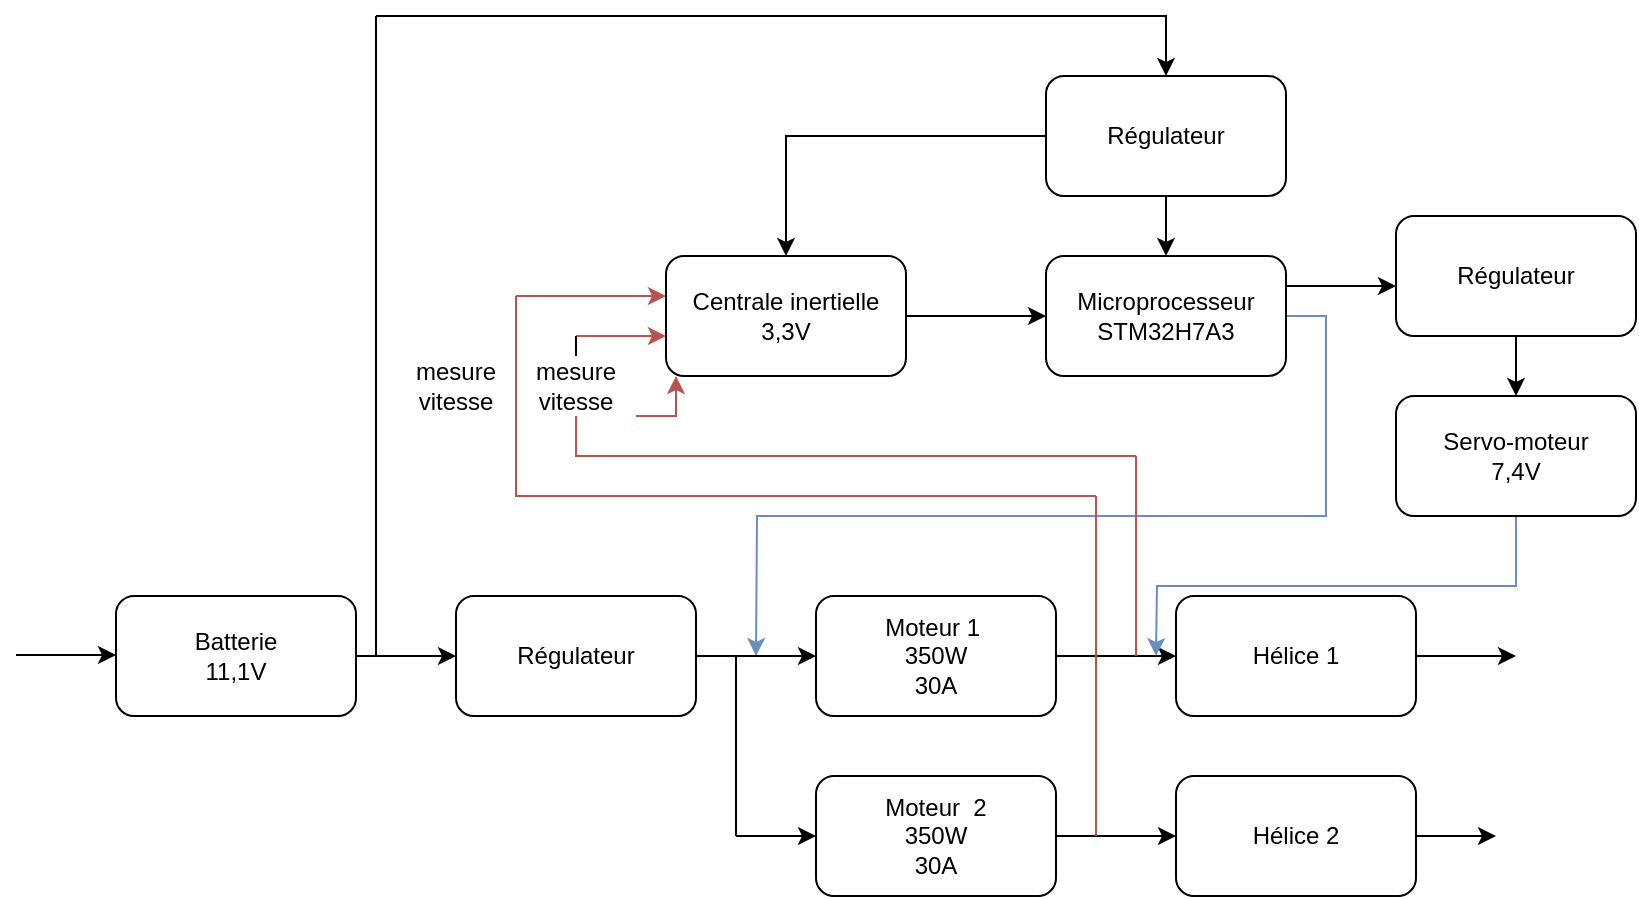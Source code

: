 <mxfile version="21.1.5" type="github">
  <diagram name="Page-1" id="kfJKp4cbYAR8tkhXhPna">
    <mxGraphModel dx="838" dy="556" grid="1" gridSize="10" guides="1" tooltips="1" connect="1" arrows="1" fold="1" page="1" pageScale="1" pageWidth="827" pageHeight="1169" math="0" shadow="0">
      <root>
        <mxCell id="0" />
        <mxCell id="1" parent="0" />
        <mxCell id="dnf9TGZt98A_cBVJ5hq3-5" style="edgeStyle=orthogonalEdgeStyle;rounded=0;orthogonalLoop=1;jettySize=auto;html=1;exitX=1;exitY=0.5;exitDx=0;exitDy=0;entryX=0;entryY=0.5;entryDx=0;entryDy=0;" parent="1" source="JJHdNfHpe185E23BwGl6-1" target="JJHdNfHpe185E23BwGl6-4" edge="1">
          <mxGeometry relative="1" as="geometry" />
        </mxCell>
        <mxCell id="JJHdNfHpe185E23BwGl6-1" value="Moteur 1&amp;nbsp;&lt;br&gt;350W&lt;br&gt;30A" style="rounded=1;whiteSpace=wrap;html=1;" parent="1" vertex="1">
          <mxGeometry x="420" y="310" width="120" height="60" as="geometry" />
        </mxCell>
        <mxCell id="dnf9TGZt98A_cBVJ5hq3-12" style="edgeStyle=orthogonalEdgeStyle;rounded=0;orthogonalLoop=1;jettySize=auto;html=1;exitX=1;exitY=0.5;exitDx=0;exitDy=0;entryX=0;entryY=0.5;entryDx=0;entryDy=0;" parent="1" source="JJHdNfHpe185E23BwGl6-2" target="JJHdNfHpe185E23BwGl6-3" edge="1">
          <mxGeometry relative="1" as="geometry" />
        </mxCell>
        <mxCell id="JJHdNfHpe185E23BwGl6-2" value="Centrale inertielle&lt;br&gt;3,3V" style="rounded=1;whiteSpace=wrap;html=1;" parent="1" vertex="1">
          <mxGeometry x="345" y="140" width="120" height="60" as="geometry" />
        </mxCell>
        <mxCell id="dnf9TGZt98A_cBVJ5hq3-8" style="edgeStyle=orthogonalEdgeStyle;rounded=0;orthogonalLoop=1;jettySize=auto;html=1;exitX=1;exitY=0.5;exitDx=0;exitDy=0;fillColor=#dae8fc;strokeColor=#6c8ebf;" parent="1" source="JJHdNfHpe185E23BwGl6-3" edge="1">
          <mxGeometry relative="1" as="geometry">
            <mxPoint x="390" y="340" as="targetPoint" />
          </mxGeometry>
        </mxCell>
        <mxCell id="zdzdLWkKH9nTiATEf_Qo-10" style="edgeStyle=orthogonalEdgeStyle;rounded=0;orthogonalLoop=1;jettySize=auto;html=1;exitX=1;exitY=0.25;exitDx=0;exitDy=0;" edge="1" parent="1" source="JJHdNfHpe185E23BwGl6-3">
          <mxGeometry relative="1" as="geometry">
            <mxPoint x="710" y="155" as="targetPoint" />
          </mxGeometry>
        </mxCell>
        <mxCell id="JJHdNfHpe185E23BwGl6-3" value="Microprocesseur&lt;br&gt;STM32H7A3" style="rounded=1;whiteSpace=wrap;html=1;" parent="1" vertex="1">
          <mxGeometry x="535" y="140" width="120" height="60" as="geometry" />
        </mxCell>
        <mxCell id="dnf9TGZt98A_cBVJ5hq3-14" style="edgeStyle=orthogonalEdgeStyle;rounded=0;orthogonalLoop=1;jettySize=auto;html=1;exitX=1;exitY=0.5;exitDx=0;exitDy=0;" parent="1" source="JJHdNfHpe185E23BwGl6-4" edge="1">
          <mxGeometry relative="1" as="geometry">
            <mxPoint x="770" y="340" as="targetPoint" />
          </mxGeometry>
        </mxCell>
        <mxCell id="JJHdNfHpe185E23BwGl6-4" value="Hélice 1" style="rounded=1;whiteSpace=wrap;html=1;" parent="1" vertex="1">
          <mxGeometry x="600" y="310" width="120" height="60" as="geometry" />
        </mxCell>
        <mxCell id="dnf9TGZt98A_cBVJ5hq3-10" style="edgeStyle=orthogonalEdgeStyle;rounded=0;orthogonalLoop=1;jettySize=auto;html=1;exitX=0.5;exitY=1;exitDx=0;exitDy=0;entryX=0.5;entryY=0;entryDx=0;entryDy=0;" parent="1" source="JJHdNfHpe185E23BwGl6-5" target="JJHdNfHpe185E23BwGl6-3" edge="1">
          <mxGeometry relative="1" as="geometry" />
        </mxCell>
        <mxCell id="dnf9TGZt98A_cBVJ5hq3-11" style="edgeStyle=orthogonalEdgeStyle;rounded=0;orthogonalLoop=1;jettySize=auto;html=1;exitX=0;exitY=0.5;exitDx=0;exitDy=0;entryX=0.5;entryY=0;entryDx=0;entryDy=0;" parent="1" source="JJHdNfHpe185E23BwGl6-5" target="JJHdNfHpe185E23BwGl6-2" edge="1">
          <mxGeometry relative="1" as="geometry" />
        </mxCell>
        <mxCell id="JJHdNfHpe185E23BwGl6-5" value="Régulateur" style="rounded=1;whiteSpace=wrap;html=1;" parent="1" vertex="1">
          <mxGeometry x="535" y="50" width="120" height="60" as="geometry" />
        </mxCell>
        <mxCell id="dnf9TGZt98A_cBVJ5hq3-4" style="edgeStyle=orthogonalEdgeStyle;rounded=0;orthogonalLoop=1;jettySize=auto;html=1;exitX=1;exitY=0.5;exitDx=0;exitDy=0;entryX=0;entryY=0.5;entryDx=0;entryDy=0;" parent="1" source="JJHdNfHpe185E23BwGl6-6" target="JJHdNfHpe185E23BwGl6-1" edge="1">
          <mxGeometry relative="1" as="geometry">
            <Array as="points">
              <mxPoint x="380" y="340" />
              <mxPoint x="380" y="340" />
            </Array>
          </mxGeometry>
        </mxCell>
        <mxCell id="JJHdNfHpe185E23BwGl6-6" value="Régulateur" style="rounded=1;whiteSpace=wrap;html=1;" parent="1" vertex="1">
          <mxGeometry x="240" y="310" width="120" height="60" as="geometry" />
        </mxCell>
        <mxCell id="dnf9TGZt98A_cBVJ5hq3-3" style="edgeStyle=orthogonalEdgeStyle;rounded=0;orthogonalLoop=1;jettySize=auto;html=1;exitX=1;exitY=0.5;exitDx=0;exitDy=0;entryX=0;entryY=0.5;entryDx=0;entryDy=0;" parent="1" source="JJHdNfHpe185E23BwGl6-7" target="JJHdNfHpe185E23BwGl6-6" edge="1">
          <mxGeometry relative="1" as="geometry" />
        </mxCell>
        <mxCell id="JJHdNfHpe185E23BwGl6-7" value="Batterie&lt;br&gt;11,1V" style="rounded=1;whiteSpace=wrap;html=1;" parent="1" vertex="1">
          <mxGeometry x="70" y="310" width="120" height="60" as="geometry" />
        </mxCell>
        <mxCell id="dnf9TGZt98A_cBVJ5hq3-16" value="" style="endArrow=classic;html=1;rounded=0;fillColor=#f8cecc;strokeColor=#b85450;" parent="1" edge="1">
          <mxGeometry width="50" height="50" relative="1" as="geometry">
            <mxPoint x="300" y="180" as="sourcePoint" />
            <mxPoint x="345" y="180" as="targetPoint" />
            <Array as="points" />
          </mxGeometry>
        </mxCell>
        <mxCell id="dnf9TGZt98A_cBVJ5hq3-19" value="" style="endArrow=none;html=1;rounded=0;fillColor=#f8cecc;strokeColor=#b85450;" parent="1" edge="1">
          <mxGeometry width="50" height="50" relative="1" as="geometry">
            <mxPoint x="580" y="340" as="sourcePoint" />
            <mxPoint x="580" y="240" as="targetPoint" />
          </mxGeometry>
        </mxCell>
        <mxCell id="dnf9TGZt98A_cBVJ5hq3-20" value="" style="endArrow=classic;html=1;rounded=0;" parent="1" edge="1">
          <mxGeometry width="50" height="50" relative="1" as="geometry">
            <mxPoint x="20" y="339.5" as="sourcePoint" />
            <mxPoint x="70" y="339.5" as="targetPoint" />
          </mxGeometry>
        </mxCell>
        <mxCell id="dnf9TGZt98A_cBVJ5hq3-25" style="edgeStyle=orthogonalEdgeStyle;rounded=0;orthogonalLoop=1;jettySize=auto;html=1;exitX=1;exitY=0.5;exitDx=0;exitDy=0;entryX=0;entryY=0.5;entryDx=0;entryDy=0;" parent="1" source="dnf9TGZt98A_cBVJ5hq3-22" target="dnf9TGZt98A_cBVJ5hq3-23" edge="1">
          <mxGeometry relative="1" as="geometry" />
        </mxCell>
        <mxCell id="dnf9TGZt98A_cBVJ5hq3-22" value="Moteur &amp;nbsp;2&lt;br&gt;350W&lt;br&gt;30A" style="rounded=1;whiteSpace=wrap;html=1;" parent="1" vertex="1">
          <mxGeometry x="420" y="400" width="120" height="60" as="geometry" />
        </mxCell>
        <mxCell id="dnf9TGZt98A_cBVJ5hq3-26" style="edgeStyle=orthogonalEdgeStyle;rounded=0;orthogonalLoop=1;jettySize=auto;html=1;exitX=1;exitY=0.5;exitDx=0;exitDy=0;entryX=0;entryY=0.5;entryDx=0;entryDy=0;" parent="1" source="dnf9TGZt98A_cBVJ5hq3-23" edge="1">
          <mxGeometry relative="1" as="geometry">
            <mxPoint x="760" y="430" as="targetPoint" />
          </mxGeometry>
        </mxCell>
        <mxCell id="dnf9TGZt98A_cBVJ5hq3-23" value="Hélice 2" style="rounded=1;whiteSpace=wrap;html=1;" parent="1" vertex="1">
          <mxGeometry x="600" y="400" width="120" height="60" as="geometry" />
        </mxCell>
        <mxCell id="dnf9TGZt98A_cBVJ5hq3-28" value="" style="endArrow=classic;html=1;rounded=0;" parent="1" edge="1">
          <mxGeometry width="50" height="50" relative="1" as="geometry">
            <mxPoint x="380" y="430" as="sourcePoint" />
            <mxPoint x="420" y="430" as="targetPoint" />
          </mxGeometry>
        </mxCell>
        <mxCell id="dnf9TGZt98A_cBVJ5hq3-29" value="" style="endArrow=none;html=1;rounded=0;" parent="1" edge="1">
          <mxGeometry width="50" height="50" relative="1" as="geometry">
            <mxPoint x="380" y="430" as="sourcePoint" />
            <mxPoint x="380" y="340" as="targetPoint" />
          </mxGeometry>
        </mxCell>
        <mxCell id="AYipDcIupspWNG8ArWG--1" value="" style="endArrow=none;html=1;rounded=0;" parent="1" source="AYipDcIupspWNG8ArWG--9" edge="1">
          <mxGeometry width="50" height="50" relative="1" as="geometry">
            <mxPoint x="570" y="240" as="sourcePoint" />
            <mxPoint x="300" y="180" as="targetPoint" />
            <Array as="points" />
          </mxGeometry>
        </mxCell>
        <mxCell id="AYipDcIupspWNG8ArWG--2" value="" style="endArrow=none;html=1;rounded=0;" parent="1" edge="1">
          <mxGeometry width="50" height="50" relative="1" as="geometry">
            <mxPoint x="200" y="340" as="sourcePoint" />
            <mxPoint x="200" y="20" as="targetPoint" />
          </mxGeometry>
        </mxCell>
        <mxCell id="AYipDcIupspWNG8ArWG--7" value="" style="endArrow=classic;html=1;rounded=0;entryX=0.5;entryY=0;entryDx=0;entryDy=0;" parent="1" target="JJHdNfHpe185E23BwGl6-5" edge="1">
          <mxGeometry width="50" height="50" relative="1" as="geometry">
            <mxPoint x="580" y="20" as="sourcePoint" />
            <mxPoint x="650" y="-30" as="targetPoint" />
            <Array as="points">
              <mxPoint x="595" y="20" />
            </Array>
          </mxGeometry>
        </mxCell>
        <mxCell id="AYipDcIupspWNG8ArWG--8" value="" style="endArrow=none;html=1;rounded=0;" parent="1" edge="1">
          <mxGeometry width="50" height="50" relative="1" as="geometry">
            <mxPoint x="200" y="20" as="sourcePoint" />
            <mxPoint x="590" y="20" as="targetPoint" />
          </mxGeometry>
        </mxCell>
        <mxCell id="AYipDcIupspWNG8ArWG--10" value="" style="endArrow=none;html=1;rounded=0;fillColor=#f8cecc;strokeColor=#b85450;" parent="1" target="AYipDcIupspWNG8ArWG--9" edge="1">
          <mxGeometry width="50" height="50" relative="1" as="geometry">
            <mxPoint x="580" y="240" as="sourcePoint" />
            <mxPoint x="300" y="170" as="targetPoint" />
            <Array as="points">
              <mxPoint x="300" y="240" />
            </Array>
          </mxGeometry>
        </mxCell>
        <mxCell id="XIIOcASB2_GVsAbtGpYE-3" value="" style="edgeStyle=orthogonalEdgeStyle;rounded=0;orthogonalLoop=1;jettySize=auto;html=1;fillColor=#f8cecc;strokeColor=#b85450;" parent="1" source="AYipDcIupspWNG8ArWG--9" target="JJHdNfHpe185E23BwGl6-2" edge="1">
          <mxGeometry relative="1" as="geometry">
            <Array as="points">
              <mxPoint x="350" y="220" />
            </Array>
          </mxGeometry>
        </mxCell>
        <mxCell id="AYipDcIupspWNG8ArWG--9" value="mesure vitesse" style="text;html=1;strokeColor=none;fillColor=none;align=center;verticalAlign=middle;whiteSpace=wrap;rounded=0;" parent="1" vertex="1">
          <mxGeometry x="270" y="190" width="60" height="30" as="geometry" />
        </mxCell>
        <mxCell id="XIIOcASB2_GVsAbtGpYE-1" value="" style="endArrow=none;html=1;rounded=0;fillColor=#f8cecc;strokeColor=#b85450;" parent="1" edge="1">
          <mxGeometry width="50" height="50" relative="1" as="geometry">
            <mxPoint x="560" y="430" as="sourcePoint" />
            <mxPoint x="560" y="260" as="targetPoint" />
          </mxGeometry>
        </mxCell>
        <mxCell id="XIIOcASB2_GVsAbtGpYE-2" value="" style="endArrow=none;html=1;rounded=0;fillColor=#f8cecc;strokeColor=#b85450;" parent="1" edge="1">
          <mxGeometry width="50" height="50" relative="1" as="geometry">
            <mxPoint x="560" y="260" as="sourcePoint" />
            <mxPoint x="270" y="160" as="targetPoint" />
            <Array as="points">
              <mxPoint x="270" y="260" />
            </Array>
          </mxGeometry>
        </mxCell>
        <mxCell id="XIIOcASB2_GVsAbtGpYE-4" value="" style="endArrow=classic;html=1;rounded=0;fillColor=#f8cecc;strokeColor=#b85450;" parent="1" edge="1">
          <mxGeometry width="50" height="50" relative="1" as="geometry">
            <mxPoint x="270" y="160" as="sourcePoint" />
            <mxPoint x="345" y="160" as="targetPoint" />
            <Array as="points" />
          </mxGeometry>
        </mxCell>
        <mxCell id="XIIOcASB2_GVsAbtGpYE-5" value="mesure vitesse" style="text;html=1;strokeColor=none;fillColor=none;align=center;verticalAlign=middle;whiteSpace=wrap;rounded=0;" parent="1" vertex="1">
          <mxGeometry x="210" y="190" width="60" height="30" as="geometry" />
        </mxCell>
        <mxCell id="zdzdLWkKH9nTiATEf_Qo-12" style="edgeStyle=orthogonalEdgeStyle;rounded=0;orthogonalLoop=1;jettySize=auto;html=1;exitX=0.5;exitY=1;exitDx=0;exitDy=0;fillColor=#dae8fc;strokeColor=#6c8ebf;" edge="1" parent="1" source="zdzdLWkKH9nTiATEf_Qo-1">
          <mxGeometry relative="1" as="geometry">
            <mxPoint x="590" y="340" as="targetPoint" />
          </mxGeometry>
        </mxCell>
        <mxCell id="zdzdLWkKH9nTiATEf_Qo-1" value="Servo-moteur&lt;br&gt;7,4V" style="rounded=1;whiteSpace=wrap;html=1;" vertex="1" parent="1">
          <mxGeometry x="710" y="210" width="120" height="60" as="geometry" />
        </mxCell>
        <mxCell id="zdzdLWkKH9nTiATEf_Qo-11" style="edgeStyle=orthogonalEdgeStyle;rounded=0;orthogonalLoop=1;jettySize=auto;html=1;exitX=0.5;exitY=1;exitDx=0;exitDy=0;" edge="1" parent="1" source="zdzdLWkKH9nTiATEf_Qo-9" target="zdzdLWkKH9nTiATEf_Qo-1">
          <mxGeometry relative="1" as="geometry" />
        </mxCell>
        <mxCell id="zdzdLWkKH9nTiATEf_Qo-9" value="Régulateur" style="rounded=1;whiteSpace=wrap;html=1;" vertex="1" parent="1">
          <mxGeometry x="710" y="120" width="120" height="60" as="geometry" />
        </mxCell>
      </root>
    </mxGraphModel>
  </diagram>
</mxfile>
